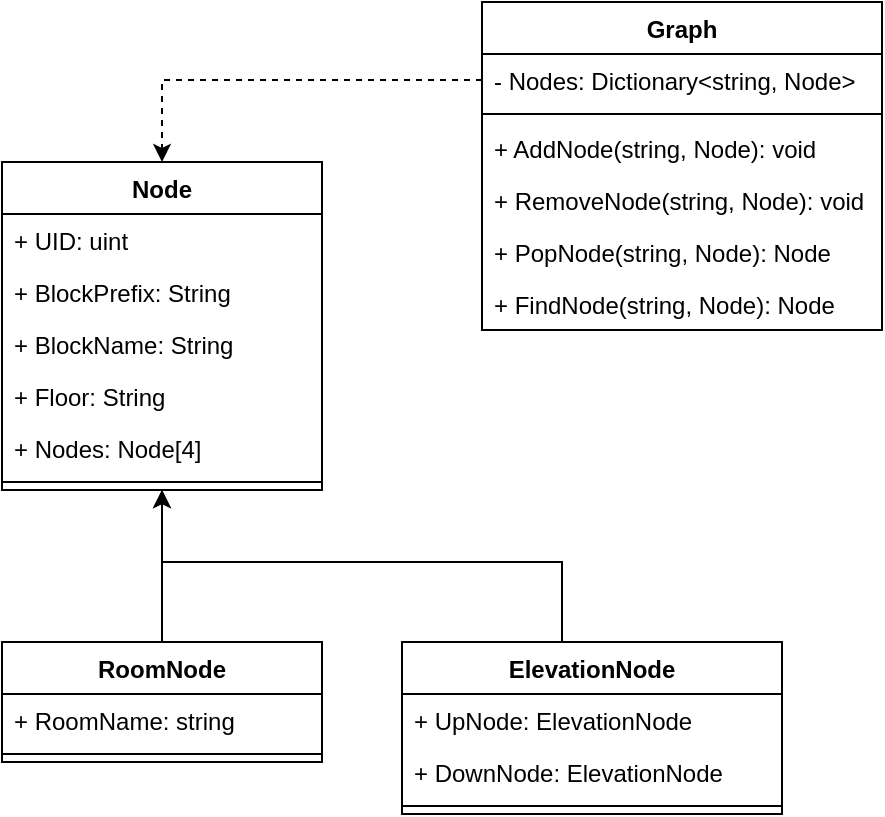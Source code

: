 <mxfile version="21.6.8" type="device">
  <diagram id="C5RBs43oDa-KdzZeNtuy" name="Page-1">
    <mxGraphModel dx="1047" dy="617" grid="1" gridSize="10" guides="1" tooltips="1" connect="1" arrows="1" fold="1" page="1" pageScale="1" pageWidth="827" pageHeight="1169" math="0" shadow="0">
      <root>
        <mxCell id="WIyWlLk6GJQsqaUBKTNV-0" />
        <mxCell id="WIyWlLk6GJQsqaUBKTNV-1" parent="WIyWlLk6GJQsqaUBKTNV-0" />
        <mxCell id="sKA48FeIhVYeucdRFO8k-20" style="edgeStyle=orthogonalEdgeStyle;rounded=0;orthogonalLoop=1;jettySize=auto;html=1;exitX=0.5;exitY=0;exitDx=0;exitDy=0;" edge="1" parent="WIyWlLk6GJQsqaUBKTNV-1" source="sKA48FeIhVYeucdRFO8k-12" target="sKA48FeIhVYeucdRFO8k-0">
          <mxGeometry relative="1" as="geometry" />
        </mxCell>
        <mxCell id="sKA48FeIhVYeucdRFO8k-21" style="edgeStyle=orthogonalEdgeStyle;rounded=0;orthogonalLoop=1;jettySize=auto;html=1;exitX=0.5;exitY=0;exitDx=0;exitDy=0;" edge="1" parent="WIyWlLk6GJQsqaUBKTNV-1" source="sKA48FeIhVYeucdRFO8k-16" target="sKA48FeIhVYeucdRFO8k-0">
          <mxGeometry relative="1" as="geometry">
            <Array as="points">
              <mxPoint x="360" y="360" />
              <mxPoint x="160" y="360" />
            </Array>
          </mxGeometry>
        </mxCell>
        <mxCell id="sKA48FeIhVYeucdRFO8k-0" value="Node" style="swimlane;fontStyle=1;align=center;verticalAlign=top;childLayout=stackLayout;horizontal=1;startSize=26;horizontalStack=0;resizeParent=1;resizeParentMax=0;resizeLast=0;collapsible=1;marginBottom=0;whiteSpace=wrap;html=1;" vertex="1" parent="WIyWlLk6GJQsqaUBKTNV-1">
          <mxGeometry x="80" y="160" width="160" height="164" as="geometry" />
        </mxCell>
        <mxCell id="sKA48FeIhVYeucdRFO8k-1" value="+ UID: uint" style="text;strokeColor=none;fillColor=none;align=left;verticalAlign=top;spacingLeft=4;spacingRight=4;overflow=hidden;rotatable=0;points=[[0,0.5],[1,0.5]];portConstraint=eastwest;whiteSpace=wrap;html=1;" vertex="1" parent="sKA48FeIhVYeucdRFO8k-0">
          <mxGeometry y="26" width="160" height="26" as="geometry" />
        </mxCell>
        <mxCell id="sKA48FeIhVYeucdRFO8k-8" value="+ BlockPrefix: String" style="text;strokeColor=none;fillColor=none;align=left;verticalAlign=top;spacingLeft=4;spacingRight=4;overflow=hidden;rotatable=0;points=[[0,0.5],[1,0.5]];portConstraint=eastwest;whiteSpace=wrap;html=1;" vertex="1" parent="sKA48FeIhVYeucdRFO8k-0">
          <mxGeometry y="52" width="160" height="26" as="geometry" />
        </mxCell>
        <mxCell id="sKA48FeIhVYeucdRFO8k-9" value="+ BlockName: String" style="text;strokeColor=none;fillColor=none;align=left;verticalAlign=top;spacingLeft=4;spacingRight=4;overflow=hidden;rotatable=0;points=[[0,0.5],[1,0.5]];portConstraint=eastwest;whiteSpace=wrap;html=1;" vertex="1" parent="sKA48FeIhVYeucdRFO8k-0">
          <mxGeometry y="78" width="160" height="26" as="geometry" />
        </mxCell>
        <mxCell id="sKA48FeIhVYeucdRFO8k-10" value="+ Floor: String" style="text;strokeColor=none;fillColor=none;align=left;verticalAlign=top;spacingLeft=4;spacingRight=4;overflow=hidden;rotatable=0;points=[[0,0.5],[1,0.5]];portConstraint=eastwest;whiteSpace=wrap;html=1;" vertex="1" parent="sKA48FeIhVYeucdRFO8k-0">
          <mxGeometry y="104" width="160" height="26" as="geometry" />
        </mxCell>
        <mxCell id="sKA48FeIhVYeucdRFO8k-11" value="+ Nodes: Node[4]" style="text;strokeColor=none;fillColor=none;align=left;verticalAlign=top;spacingLeft=4;spacingRight=4;overflow=hidden;rotatable=0;points=[[0,0.5],[1,0.5]];portConstraint=eastwest;whiteSpace=wrap;html=1;" vertex="1" parent="sKA48FeIhVYeucdRFO8k-0">
          <mxGeometry y="130" width="160" height="26" as="geometry" />
        </mxCell>
        <mxCell id="sKA48FeIhVYeucdRFO8k-2" value="" style="line;strokeWidth=1;fillColor=none;align=left;verticalAlign=middle;spacingTop=-1;spacingLeft=3;spacingRight=3;rotatable=0;labelPosition=right;points=[];portConstraint=eastwest;strokeColor=inherit;" vertex="1" parent="sKA48FeIhVYeucdRFO8k-0">
          <mxGeometry y="156" width="160" height="8" as="geometry" />
        </mxCell>
        <mxCell id="sKA48FeIhVYeucdRFO8k-4" value="Graph" style="swimlane;fontStyle=1;align=center;verticalAlign=top;childLayout=stackLayout;horizontal=1;startSize=26;horizontalStack=0;resizeParent=1;resizeParentMax=0;resizeLast=0;collapsible=1;marginBottom=0;whiteSpace=wrap;html=1;" vertex="1" parent="WIyWlLk6GJQsqaUBKTNV-1">
          <mxGeometry x="320" y="80" width="200" height="164" as="geometry" />
        </mxCell>
        <mxCell id="sKA48FeIhVYeucdRFO8k-5" value="- Nodes: Dictionary&amp;lt;string, Node&amp;gt;" style="text;strokeColor=none;fillColor=none;align=left;verticalAlign=top;spacingLeft=4;spacingRight=4;overflow=hidden;rotatable=0;points=[[0,0.5],[1,0.5]];portConstraint=eastwest;whiteSpace=wrap;html=1;" vertex="1" parent="sKA48FeIhVYeucdRFO8k-4">
          <mxGeometry y="26" width="200" height="26" as="geometry" />
        </mxCell>
        <mxCell id="sKA48FeIhVYeucdRFO8k-6" value="" style="line;strokeWidth=1;fillColor=none;align=left;verticalAlign=middle;spacingTop=-1;spacingLeft=3;spacingRight=3;rotatable=0;labelPosition=right;points=[];portConstraint=eastwest;strokeColor=inherit;" vertex="1" parent="sKA48FeIhVYeucdRFO8k-4">
          <mxGeometry y="52" width="200" height="8" as="geometry" />
        </mxCell>
        <mxCell id="sKA48FeIhVYeucdRFO8k-7" value="+ AddNode(string, Node): void" style="text;strokeColor=none;fillColor=none;align=left;verticalAlign=top;spacingLeft=4;spacingRight=4;overflow=hidden;rotatable=0;points=[[0,0.5],[1,0.5]];portConstraint=eastwest;whiteSpace=wrap;html=1;" vertex="1" parent="sKA48FeIhVYeucdRFO8k-4">
          <mxGeometry y="60" width="200" height="26" as="geometry" />
        </mxCell>
        <mxCell id="sKA48FeIhVYeucdRFO8k-24" value="+ RemoveNode(string, Node): void" style="text;strokeColor=none;fillColor=none;align=left;verticalAlign=top;spacingLeft=4;spacingRight=4;overflow=hidden;rotatable=0;points=[[0,0.5],[1,0.5]];portConstraint=eastwest;whiteSpace=wrap;html=1;" vertex="1" parent="sKA48FeIhVYeucdRFO8k-4">
          <mxGeometry y="86" width="200" height="26" as="geometry" />
        </mxCell>
        <mxCell id="sKA48FeIhVYeucdRFO8k-27" value="+ PopNode(string, Node): Node" style="text;strokeColor=none;fillColor=none;align=left;verticalAlign=top;spacingLeft=4;spacingRight=4;overflow=hidden;rotatable=0;points=[[0,0.5],[1,0.5]];portConstraint=eastwest;whiteSpace=wrap;html=1;" vertex="1" parent="sKA48FeIhVYeucdRFO8k-4">
          <mxGeometry y="112" width="200" height="26" as="geometry" />
        </mxCell>
        <mxCell id="sKA48FeIhVYeucdRFO8k-25" value="+ FindNode(string, Node): Node" style="text;strokeColor=none;fillColor=none;align=left;verticalAlign=top;spacingLeft=4;spacingRight=4;overflow=hidden;rotatable=0;points=[[0,0.5],[1,0.5]];portConstraint=eastwest;whiteSpace=wrap;html=1;" vertex="1" parent="sKA48FeIhVYeucdRFO8k-4">
          <mxGeometry y="138" width="200" height="26" as="geometry" />
        </mxCell>
        <mxCell id="sKA48FeIhVYeucdRFO8k-12" value="RoomNode" style="swimlane;fontStyle=1;align=center;verticalAlign=top;childLayout=stackLayout;horizontal=1;startSize=26;horizontalStack=0;resizeParent=1;resizeParentMax=0;resizeLast=0;collapsible=1;marginBottom=0;whiteSpace=wrap;html=1;" vertex="1" parent="WIyWlLk6GJQsqaUBKTNV-1">
          <mxGeometry x="80" y="400" width="160" height="60" as="geometry" />
        </mxCell>
        <mxCell id="sKA48FeIhVYeucdRFO8k-13" value="+ RoomName: string" style="text;strokeColor=none;fillColor=none;align=left;verticalAlign=top;spacingLeft=4;spacingRight=4;overflow=hidden;rotatable=0;points=[[0,0.5],[1,0.5]];portConstraint=eastwest;whiteSpace=wrap;html=1;" vertex="1" parent="sKA48FeIhVYeucdRFO8k-12">
          <mxGeometry y="26" width="160" height="26" as="geometry" />
        </mxCell>
        <mxCell id="sKA48FeIhVYeucdRFO8k-14" value="" style="line;strokeWidth=1;fillColor=none;align=left;verticalAlign=middle;spacingTop=-1;spacingLeft=3;spacingRight=3;rotatable=0;labelPosition=right;points=[];portConstraint=eastwest;strokeColor=inherit;" vertex="1" parent="sKA48FeIhVYeucdRFO8k-12">
          <mxGeometry y="52" width="160" height="8" as="geometry" />
        </mxCell>
        <mxCell id="sKA48FeIhVYeucdRFO8k-16" value="ElevationNode" style="swimlane;fontStyle=1;align=center;verticalAlign=top;childLayout=stackLayout;horizontal=1;startSize=26;horizontalStack=0;resizeParent=1;resizeParentMax=0;resizeLast=0;collapsible=1;marginBottom=0;whiteSpace=wrap;html=1;" vertex="1" parent="WIyWlLk6GJQsqaUBKTNV-1">
          <mxGeometry x="280" y="400" width="190" height="86" as="geometry" />
        </mxCell>
        <mxCell id="sKA48FeIhVYeucdRFO8k-17" value="+ UpNode: ElevationNode" style="text;strokeColor=none;fillColor=none;align=left;verticalAlign=top;spacingLeft=4;spacingRight=4;overflow=hidden;rotatable=0;points=[[0,0.5],[1,0.5]];portConstraint=eastwest;whiteSpace=wrap;html=1;" vertex="1" parent="sKA48FeIhVYeucdRFO8k-16">
          <mxGeometry y="26" width="190" height="26" as="geometry" />
        </mxCell>
        <mxCell id="sKA48FeIhVYeucdRFO8k-22" value="+ DownNode: ElevationNode" style="text;strokeColor=none;fillColor=none;align=left;verticalAlign=top;spacingLeft=4;spacingRight=4;overflow=hidden;rotatable=0;points=[[0,0.5],[1,0.5]];portConstraint=eastwest;whiteSpace=wrap;html=1;" vertex="1" parent="sKA48FeIhVYeucdRFO8k-16">
          <mxGeometry y="52" width="190" height="26" as="geometry" />
        </mxCell>
        <mxCell id="sKA48FeIhVYeucdRFO8k-18" value="" style="line;strokeWidth=1;fillColor=none;align=left;verticalAlign=middle;spacingTop=-1;spacingLeft=3;spacingRight=3;rotatable=0;labelPosition=right;points=[];portConstraint=eastwest;strokeColor=inherit;" vertex="1" parent="sKA48FeIhVYeucdRFO8k-16">
          <mxGeometry y="78" width="190" height="8" as="geometry" />
        </mxCell>
        <mxCell id="sKA48FeIhVYeucdRFO8k-23" style="edgeStyle=orthogonalEdgeStyle;rounded=0;orthogonalLoop=1;jettySize=auto;html=1;entryX=0.5;entryY=0;entryDx=0;entryDy=0;dashed=1;" edge="1" parent="WIyWlLk6GJQsqaUBKTNV-1" source="sKA48FeIhVYeucdRFO8k-5" target="sKA48FeIhVYeucdRFO8k-0">
          <mxGeometry relative="1" as="geometry" />
        </mxCell>
      </root>
    </mxGraphModel>
  </diagram>
</mxfile>
